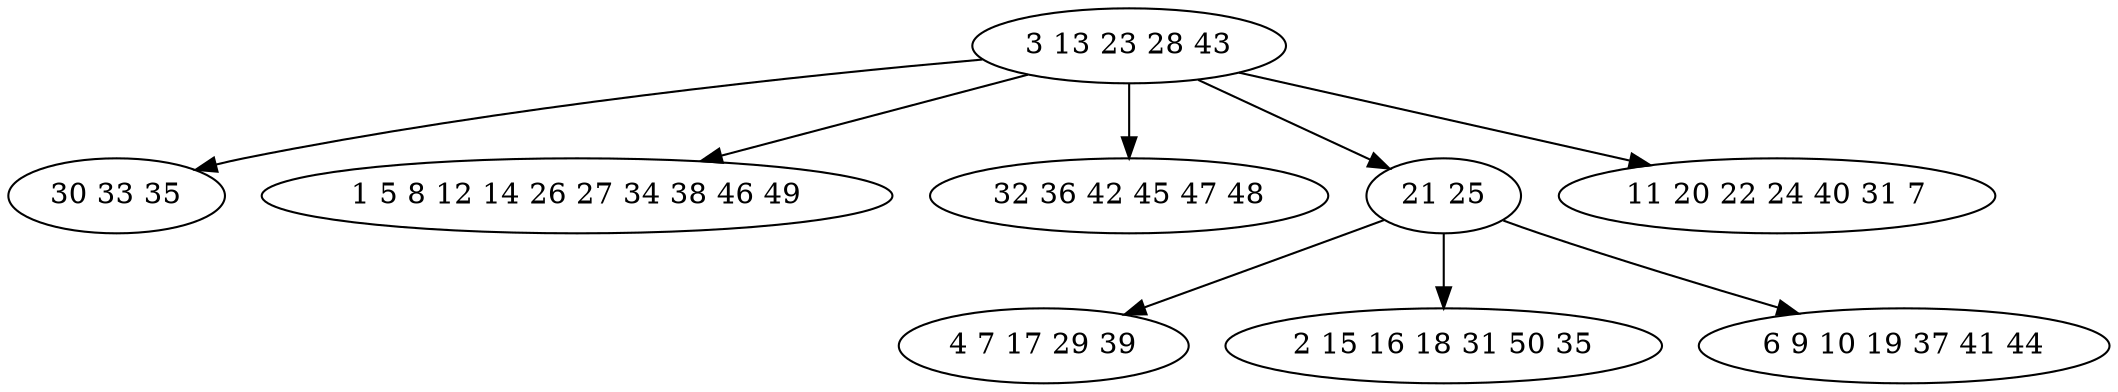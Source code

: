 digraph true_tree {
	"0" -> "1"
	"0" -> "2"
	"0" -> "3"
	"0" -> "4"
	"4" -> "5"
	"4" -> "6"
	"4" -> "7"
	"0" -> "8"
	"0" [label="3 13 23 28 43"];
	"1" [label="30 33 35"];
	"2" [label="1 5 8 12 14 26 27 34 38 46 49"];
	"3" [label="32 36 42 45 47 48"];
	"4" [label="21 25"];
	"5" [label="4 7 17 29 39"];
	"6" [label="2 15 16 18 31 50 35"];
	"7" [label="6 9 10 19 37 41 44"];
	"8" [label="11 20 22 24 40 31 7"];
}
